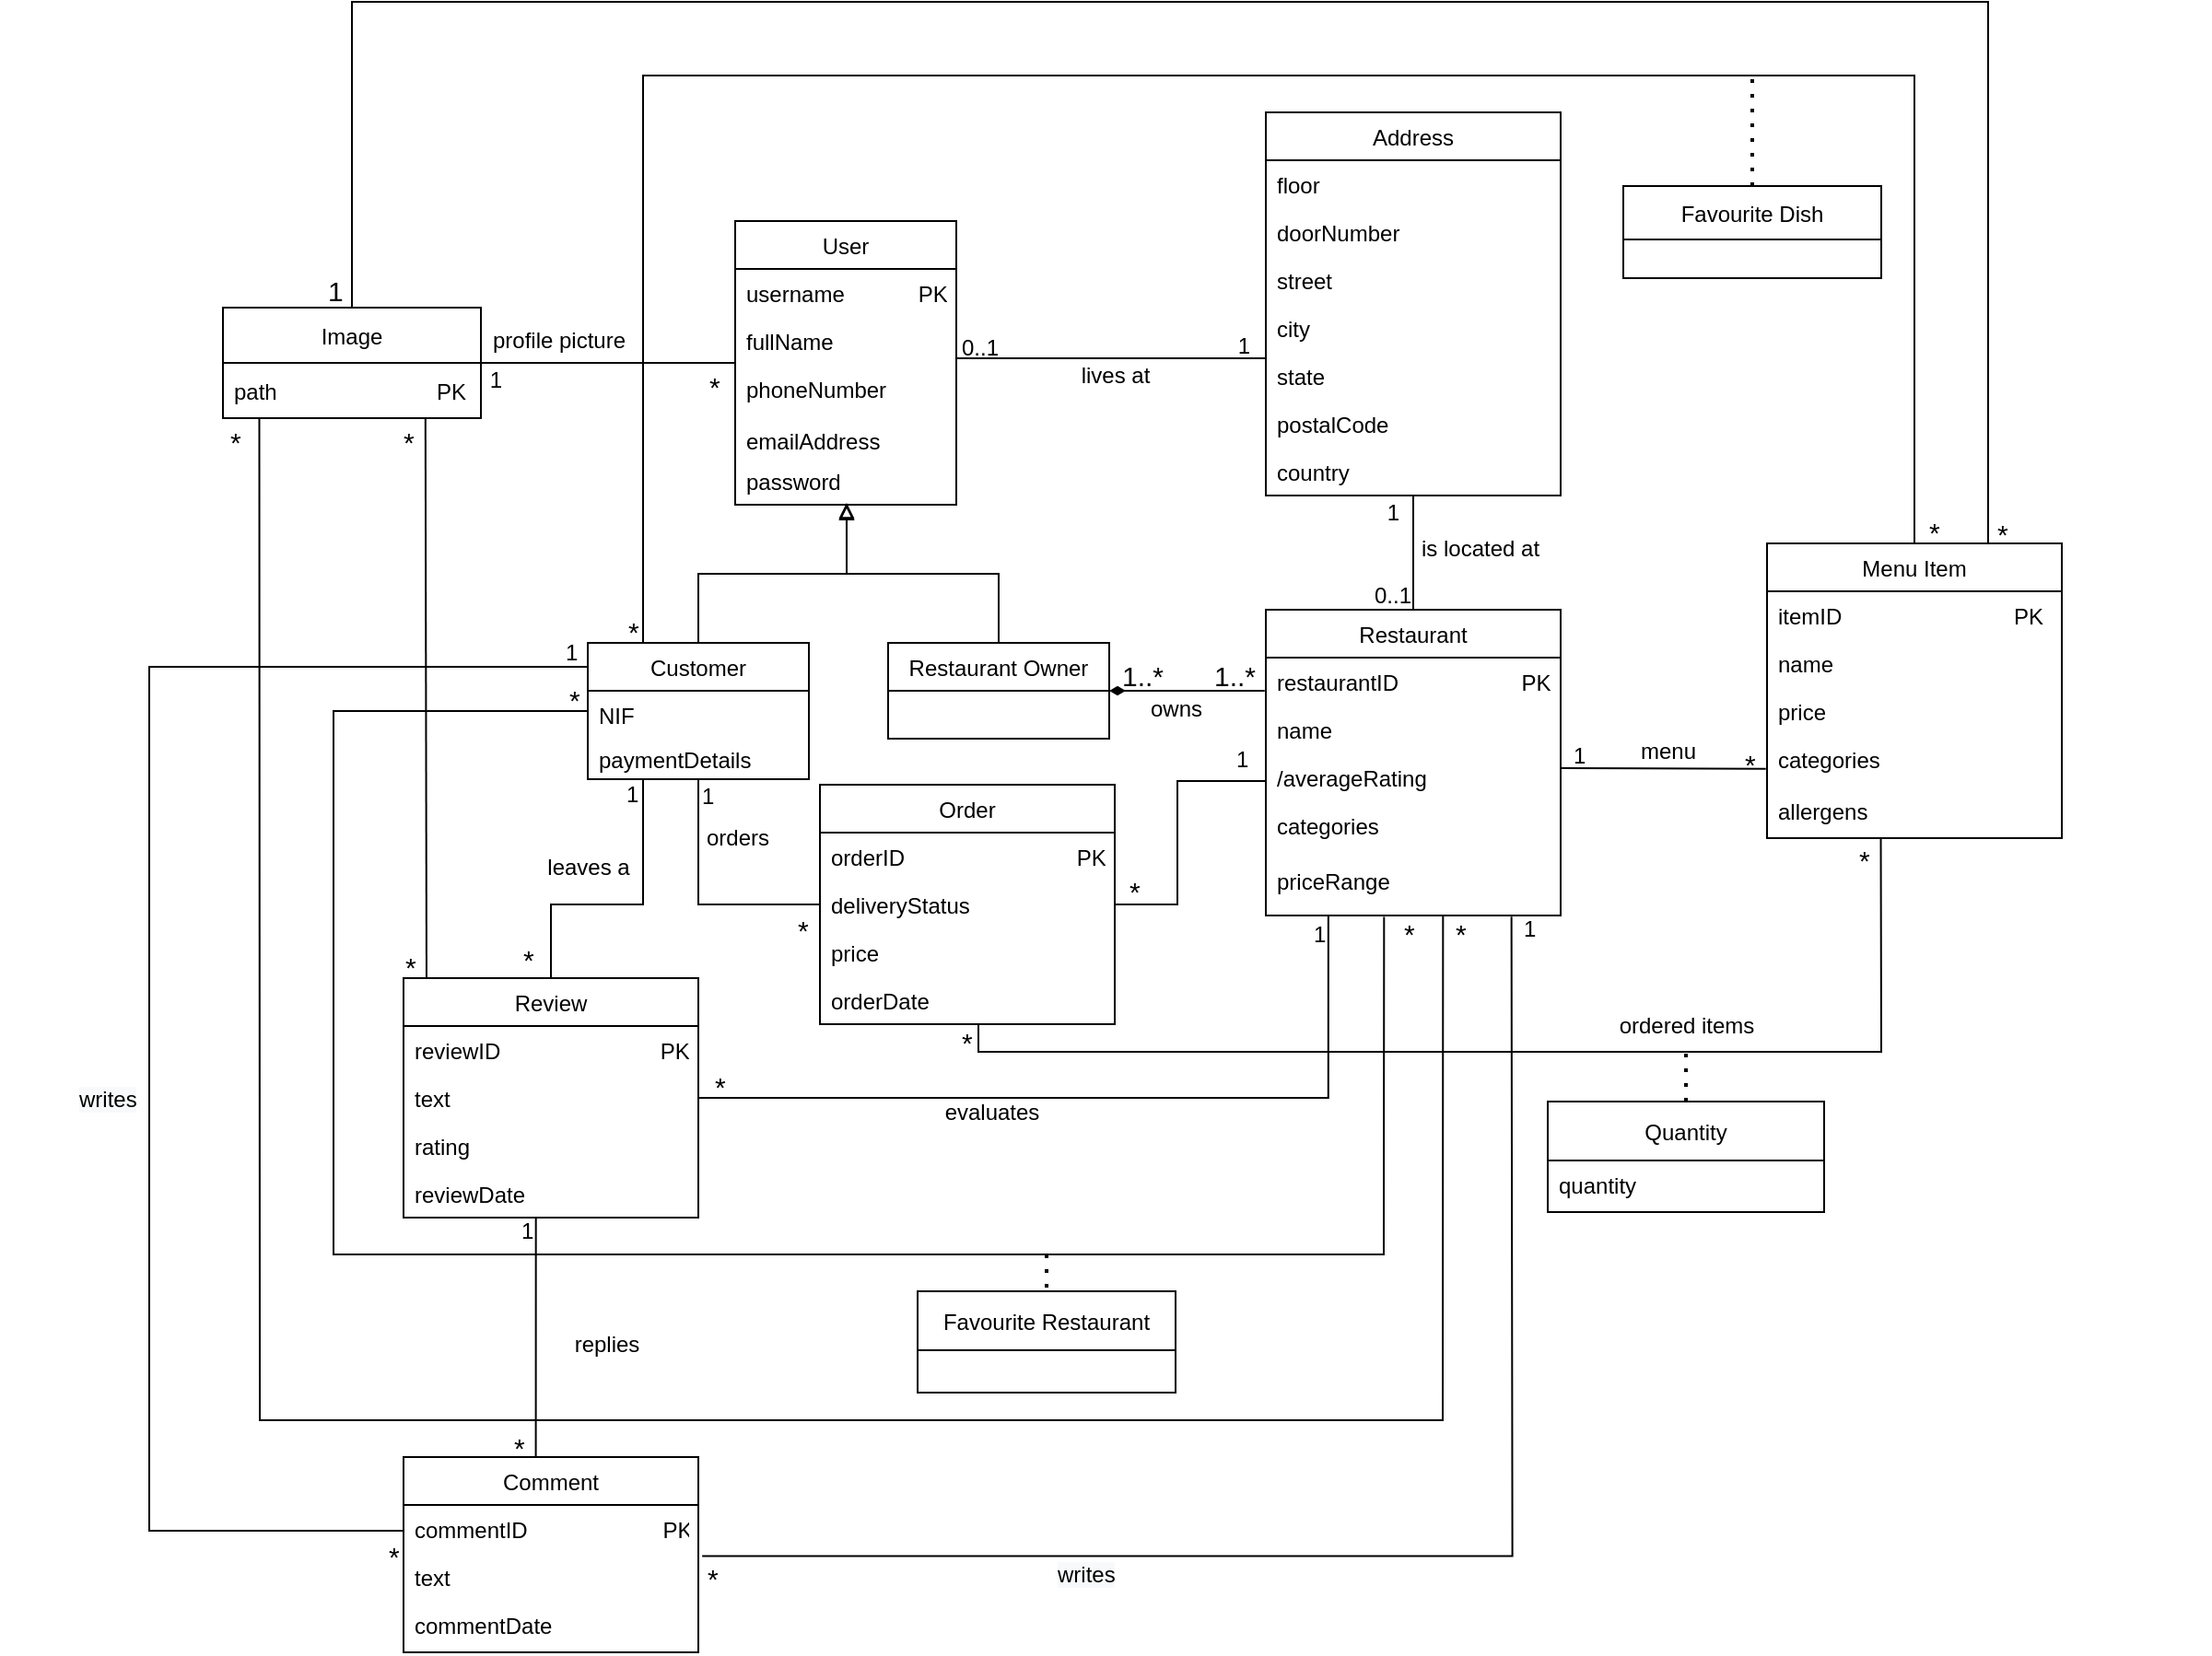 <mxfile version="17.4.5" type="device"><diagram id="C5RBs43oDa-KdzZeNtuy" name="Page-1"><mxGraphModel dx="978" dy="535" grid="1" gridSize="10" guides="1" tooltips="1" connect="1" arrows="1" fold="1" page="1" pageScale="1" pageWidth="827" pageHeight="1169" math="0" shadow="0"><root><mxCell id="WIyWlLk6GJQsqaUBKTNV-0"/><mxCell id="WIyWlLk6GJQsqaUBKTNV-1" parent="WIyWlLk6GJQsqaUBKTNV-0"/><mxCell id="zkfFHV4jXpPFQw0GAbJ--0" value="User" style="swimlane;fontStyle=0;align=center;verticalAlign=top;childLayout=stackLayout;horizontal=1;startSize=26;horizontalStack=0;resizeParent=1;resizeLast=0;collapsible=1;marginBottom=0;rounded=0;shadow=0;strokeWidth=1;" parent="WIyWlLk6GJQsqaUBKTNV-1" vertex="1"><mxGeometry x="508" y="149" width="120" height="154" as="geometry"><mxRectangle x="230" y="140" width="160" height="26" as="alternateBounds"/></mxGeometry></mxCell><mxCell id="zkfFHV4jXpPFQw0GAbJ--1" value="username            PK" style="text;align=left;verticalAlign=top;spacingLeft=4;spacingRight=4;overflow=hidden;rotatable=0;points=[[0,0.5],[1,0.5]];portConstraint=eastwest;" parent="zkfFHV4jXpPFQw0GAbJ--0" vertex="1"><mxGeometry y="26" width="120" height="26" as="geometry"/></mxCell><mxCell id="AAz3Xvs0J_s3JnAj_5ty-11" value="fullName" style="text;align=left;verticalAlign=top;spacingLeft=4;spacingRight=4;overflow=hidden;rotatable=0;points=[[0,0.5],[1,0.5]];portConstraint=eastwest;" parent="zkfFHV4jXpPFQw0GAbJ--0" vertex="1"><mxGeometry y="52" width="120" height="26" as="geometry"/></mxCell><mxCell id="zkfFHV4jXpPFQw0GAbJ--2" value="phoneNumber" style="text;align=left;verticalAlign=top;spacingLeft=4;spacingRight=4;overflow=hidden;rotatable=0;points=[[0,0.5],[1,0.5]];portConstraint=eastwest;rounded=0;shadow=0;html=0;" parent="zkfFHV4jXpPFQw0GAbJ--0" vertex="1"><mxGeometry y="78" width="120" height="28" as="geometry"/></mxCell><mxCell id="zkfFHV4jXpPFQw0GAbJ--3" value="emailAddress" style="text;align=left;verticalAlign=top;spacingLeft=4;spacingRight=4;overflow=hidden;rotatable=0;points=[[0,0.5],[1,0.5]];portConstraint=eastwest;rounded=0;shadow=0;html=0;" parent="zkfFHV4jXpPFQw0GAbJ--0" vertex="1"><mxGeometry y="106" width="120" height="22" as="geometry"/></mxCell><mxCell id="AAz3Xvs0J_s3JnAj_5ty-4" value="password" style="text;align=left;verticalAlign=top;spacingLeft=4;spacingRight=4;overflow=hidden;rotatable=0;points=[[0,0.5],[1,0.5]];portConstraint=eastwest;rounded=0;shadow=0;html=0;" parent="zkfFHV4jXpPFQw0GAbJ--0" vertex="1"><mxGeometry y="128" width="120" height="26" as="geometry"/></mxCell><mxCell id="AAz3Xvs0J_s3JnAj_5ty-53" style="edgeStyle=orthogonalEdgeStyle;rounded=0;orthogonalLoop=1;jettySize=auto;html=1;fontSize=15;endArrow=none;endFill=0;entryX=-0.004;entryY=0.693;entryDx=0;entryDy=0;entryPerimeter=0;exitX=1;exitY=0.5;exitDx=0;exitDy=0;startArrow=diamondThin;startFill=1;" parent="WIyWlLk6GJQsqaUBKTNV-1" source="zkfFHV4jXpPFQw0GAbJ--6" target="AAz3Xvs0J_s3JnAj_5ty-6" edge="1"><mxGeometry relative="1" as="geometry"><mxPoint x="778" y="404" as="targetPoint"/><mxPoint x="748" y="404" as="sourcePoint"/></mxGeometry></mxCell><mxCell id="AAz3Xvs0J_s3JnAj_5ty-60" style="edgeStyle=orthogonalEdgeStyle;rounded=0;orthogonalLoop=1;jettySize=auto;html=1;entryX=0.504;entryY=0.962;entryDx=0;entryDy=0;entryPerimeter=0;fontSize=15;endArrow=block;endFill=0;" parent="WIyWlLk6GJQsqaUBKTNV-1" source="zkfFHV4jXpPFQw0GAbJ--6" target="AAz3Xvs0J_s3JnAj_5ty-4" edge="1"><mxGeometry relative="1" as="geometry"/></mxCell><mxCell id="zkfFHV4jXpPFQw0GAbJ--6" value="Restaurant Owner" style="swimlane;fontStyle=0;align=center;verticalAlign=top;childLayout=stackLayout;horizontal=1;startSize=26;horizontalStack=0;resizeParent=1;resizeLast=0;collapsible=1;marginBottom=0;rounded=0;shadow=0;strokeWidth=1;" parent="WIyWlLk6GJQsqaUBKTNV-1" vertex="1"><mxGeometry x="591" y="378" width="120" height="52" as="geometry"><mxRectangle x="130" y="380" width="160" height="26" as="alternateBounds"/></mxGeometry></mxCell><mxCell id="AAz3Xvs0J_s3JnAj_5ty-37" style="edgeStyle=orthogonalEdgeStyle;rounded=0;orthogonalLoop=1;jettySize=auto;html=1;exitX=0.25;exitY=1;exitDx=0;exitDy=0;entryX=0.5;entryY=0;entryDx=0;entryDy=0;endArrow=none;endFill=0;" parent="WIyWlLk6GJQsqaUBKTNV-1" source="zkfFHV4jXpPFQw0GAbJ--13" target="AAz3Xvs0J_s3JnAj_5ty-27" edge="1"><mxGeometry relative="1" as="geometry"><Array as="points"><mxPoint x="458" y="520"/><mxPoint x="408" y="520"/></Array></mxGeometry></mxCell><mxCell id="AAz3Xvs0J_s3JnAj_5ty-58" style="edgeStyle=orthogonalEdgeStyle;rounded=0;orthogonalLoop=1;jettySize=auto;html=1;entryX=0.504;entryY=0.994;entryDx=0;entryDy=0;entryPerimeter=0;fontSize=15;endArrow=block;endFill=0;" parent="WIyWlLk6GJQsqaUBKTNV-1" source="zkfFHV4jXpPFQw0GAbJ--13" target="AAz3Xvs0J_s3JnAj_5ty-4" edge="1"><mxGeometry relative="1" as="geometry"/></mxCell><mxCell id="GE_t8njG4iQWFKfzJfGH-21" style="edgeStyle=orthogonalEdgeStyle;rounded=0;orthogonalLoop=1;jettySize=auto;html=1;exitX=0;exitY=0.25;exitDx=0;exitDy=0;endArrow=none;endFill=0;entryX=0;entryY=0.5;entryDx=0;entryDy=0;" parent="WIyWlLk6GJQsqaUBKTNV-1" source="zkfFHV4jXpPFQw0GAbJ--13" target="GE_t8njG4iQWFKfzJfGH-8" edge="1"><mxGeometry relative="1" as="geometry"><mxPoint x="160" y="391.25" as="targetPoint"/><Array as="points"><mxPoint x="190" y="391"/><mxPoint x="190" y="860"/><mxPoint x="328" y="860"/></Array></mxGeometry></mxCell><mxCell id="zkfFHV4jXpPFQw0GAbJ--13" value="Customer" style="swimlane;fontStyle=0;align=center;verticalAlign=top;childLayout=stackLayout;horizontal=1;startSize=26;horizontalStack=0;resizeParent=1;resizeLast=0;collapsible=1;marginBottom=0;rounded=0;shadow=0;strokeWidth=1;" parent="WIyWlLk6GJQsqaUBKTNV-1" vertex="1"><mxGeometry x="428" y="378" width="120" height="74" as="geometry"><mxRectangle x="340" y="380" width="170" height="26" as="alternateBounds"/></mxGeometry></mxCell><mxCell id="GE_t8njG4iQWFKfzJfGH-3" value="NIF" style="text;align=left;verticalAlign=top;spacingLeft=4;spacingRight=4;overflow=hidden;rotatable=0;points=[[0,0.5],[1,0.5]];portConstraint=eastwest;rounded=0;shadow=0;html=0;" parent="zkfFHV4jXpPFQw0GAbJ--13" vertex="1"><mxGeometry y="26" width="120" height="24" as="geometry"/></mxCell><mxCell id="7DwD8pPWMJ4T4NKjiZQW-3" value="paymentDetails" style="text;align=left;verticalAlign=top;spacingLeft=4;spacingRight=4;overflow=hidden;rotatable=0;points=[[0,0.5],[1,0.5]];portConstraint=eastwest;rounded=0;shadow=0;html=0;" vertex="1" parent="zkfFHV4jXpPFQw0GAbJ--13"><mxGeometry y="50" width="120" height="24" as="geometry"/></mxCell><mxCell id="zkfFHV4jXpPFQw0GAbJ--17" value="Address" style="swimlane;fontStyle=0;align=center;verticalAlign=top;childLayout=stackLayout;horizontal=1;startSize=26;horizontalStack=0;resizeParent=1;resizeLast=0;collapsible=1;marginBottom=0;rounded=0;shadow=0;strokeWidth=1;" parent="WIyWlLk6GJQsqaUBKTNV-1" vertex="1"><mxGeometry x="796" y="90" width="160" height="208" as="geometry"><mxRectangle x="550" y="140" width="160" height="26" as="alternateBounds"/></mxGeometry></mxCell><mxCell id="zkfFHV4jXpPFQw0GAbJ--18" value="floor" style="text;align=left;verticalAlign=top;spacingLeft=4;spacingRight=4;overflow=hidden;rotatable=0;points=[[0,0.5],[1,0.5]];portConstraint=eastwest;" parent="zkfFHV4jXpPFQw0GAbJ--17" vertex="1"><mxGeometry y="26" width="160" height="26" as="geometry"/></mxCell><mxCell id="_cqnmkld-AQ-WjhAjkDw-1" value="doorNumber" style="text;align=left;verticalAlign=top;spacingLeft=4;spacingRight=4;overflow=hidden;rotatable=0;points=[[0,0.5],[1,0.5]];portConstraint=eastwest;" parent="zkfFHV4jXpPFQw0GAbJ--17" vertex="1"><mxGeometry y="52" width="160" height="26" as="geometry"/></mxCell><mxCell id="_cqnmkld-AQ-WjhAjkDw-0" value="street" style="text;align=left;verticalAlign=top;spacingLeft=4;spacingRight=4;overflow=hidden;rotatable=0;points=[[0,0.5],[1,0.5]];portConstraint=eastwest;" parent="zkfFHV4jXpPFQw0GAbJ--17" vertex="1"><mxGeometry y="78" width="160" height="26" as="geometry"/></mxCell><mxCell id="zkfFHV4jXpPFQw0GAbJ--19" value="city" style="text;align=left;verticalAlign=top;spacingLeft=4;spacingRight=4;overflow=hidden;rotatable=0;points=[[0,0.5],[1,0.5]];portConstraint=eastwest;rounded=0;shadow=0;html=0;" parent="zkfFHV4jXpPFQw0GAbJ--17" vertex="1"><mxGeometry y="104" width="160" height="26" as="geometry"/></mxCell><mxCell id="zkfFHV4jXpPFQw0GAbJ--20" value="state" style="text;align=left;verticalAlign=top;spacingLeft=4;spacingRight=4;overflow=hidden;rotatable=0;points=[[0,0.5],[1,0.5]];portConstraint=eastwest;rounded=0;shadow=0;html=0;" parent="zkfFHV4jXpPFQw0GAbJ--17" vertex="1"><mxGeometry y="130" width="160" height="26" as="geometry"/></mxCell><mxCell id="zkfFHV4jXpPFQw0GAbJ--21" value="postalCode" style="text;align=left;verticalAlign=top;spacingLeft=4;spacingRight=4;overflow=hidden;rotatable=0;points=[[0,0.5],[1,0.5]];portConstraint=eastwest;rounded=0;shadow=0;html=0;" parent="zkfFHV4jXpPFQw0GAbJ--17" vertex="1"><mxGeometry y="156" width="160" height="26" as="geometry"/></mxCell><mxCell id="zkfFHV4jXpPFQw0GAbJ--22" value="country" style="text;align=left;verticalAlign=top;spacingLeft=4;spacingRight=4;overflow=hidden;rotatable=0;points=[[0,0.5],[1,0.5]];portConstraint=eastwest;rounded=0;shadow=0;html=0;" parent="zkfFHV4jXpPFQw0GAbJ--17" vertex="1"><mxGeometry y="182" width="160" height="26" as="geometry"/></mxCell><mxCell id="zkfFHV4jXpPFQw0GAbJ--26" value="" style="endArrow=none;shadow=0;strokeWidth=1;rounded=0;endFill=0;edgeStyle=elbowEdgeStyle;elbow=vertical;" parent="WIyWlLk6GJQsqaUBKTNV-1" source="zkfFHV4jXpPFQw0GAbJ--0" target="zkfFHV4jXpPFQw0GAbJ--17" edge="1"><mxGeometry x="0.5" y="41" relative="1" as="geometry"><mxPoint x="668" y="192" as="sourcePoint"/><mxPoint x="828" y="192" as="targetPoint"/><mxPoint x="-40" y="32" as="offset"/></mxGeometry></mxCell><mxCell id="zkfFHV4jXpPFQw0GAbJ--27" value="0..1" style="resizable=0;align=left;verticalAlign=bottom;labelBackgroundColor=none;fontSize=12;" parent="zkfFHV4jXpPFQw0GAbJ--26" connectable="0" vertex="1"><mxGeometry x="-1" relative="1" as="geometry"><mxPoint x="1" y="3" as="offset"/></mxGeometry></mxCell><mxCell id="zkfFHV4jXpPFQw0GAbJ--28" value="1" style="resizable=0;align=right;verticalAlign=bottom;labelBackgroundColor=none;fontSize=12;" parent="zkfFHV4jXpPFQw0GAbJ--26" connectable="0" vertex="1"><mxGeometry x="1" relative="1" as="geometry"><mxPoint x="-7" y="2" as="offset"/></mxGeometry></mxCell><mxCell id="zkfFHV4jXpPFQw0GAbJ--29" value="lives at" style="text;html=1;resizable=0;points=[];;align=center;verticalAlign=middle;labelBackgroundColor=none;rounded=0;shadow=0;strokeWidth=1;fontSize=12;" parent="zkfFHV4jXpPFQw0GAbJ--26" vertex="1" connectable="0"><mxGeometry x="0.5" y="49" relative="1" as="geometry"><mxPoint x="-40" y="58" as="offset"/></mxGeometry></mxCell><mxCell id="AAz3Xvs0J_s3JnAj_5ty-5" value="Restaurant" style="swimlane;fontStyle=0;align=center;verticalAlign=top;childLayout=stackLayout;horizontal=1;startSize=26;horizontalStack=0;resizeParent=1;resizeLast=0;collapsible=1;marginBottom=0;rounded=0;shadow=0;strokeWidth=1;" parent="WIyWlLk6GJQsqaUBKTNV-1" vertex="1"><mxGeometry x="796" y="360" width="160" height="166" as="geometry"><mxRectangle x="230" y="140" width="160" height="26" as="alternateBounds"/></mxGeometry></mxCell><mxCell id="AAz3Xvs0J_s3JnAj_5ty-6" value="restaurantID                    PK" style="text;align=left;verticalAlign=top;spacingLeft=4;spacingRight=4;overflow=hidden;rotatable=0;points=[[0,0.5],[1,0.5]];portConstraint=eastwest;" parent="AAz3Xvs0J_s3JnAj_5ty-5" vertex="1"><mxGeometry y="26" width="160" height="26" as="geometry"/></mxCell><mxCell id="mPYjpHL-n8Iw_qmSx4Uz-2" value="name" style="text;align=left;verticalAlign=top;spacingLeft=4;spacingRight=4;overflow=hidden;rotatable=0;points=[[0,0.5],[1,0.5]];portConstraint=eastwest;" parent="AAz3Xvs0J_s3JnAj_5ty-5" vertex="1"><mxGeometry y="52" width="160" height="26" as="geometry"/></mxCell><mxCell id="AAz3Xvs0J_s3JnAj_5ty-7" value="/averageRating" style="text;align=left;verticalAlign=top;spacingLeft=4;spacingRight=4;overflow=hidden;rotatable=0;points=[[0,0.5],[1,0.5]];portConstraint=eastwest;" parent="AAz3Xvs0J_s3JnAj_5ty-5" vertex="1"><mxGeometry y="78" width="160" height="26" as="geometry"/></mxCell><mxCell id="AAz3Xvs0J_s3JnAj_5ty-9" value="categories" style="text;align=left;verticalAlign=top;spacingLeft=4;spacingRight=4;overflow=hidden;rotatable=0;points=[[0,0.5],[1,0.5]];portConstraint=eastwest;rounded=0;shadow=0;html=0;" parent="AAz3Xvs0J_s3JnAj_5ty-5" vertex="1"><mxGeometry y="104" width="160" height="30" as="geometry"/></mxCell><mxCell id="AAz3Xvs0J_s3JnAj_5ty-10" value="priceRange" style="text;align=left;verticalAlign=top;spacingLeft=4;spacingRight=4;overflow=hidden;rotatable=0;points=[[0,0.5],[1,0.5]];portConstraint=eastwest;rounded=0;shadow=0;html=0;" parent="AAz3Xvs0J_s3JnAj_5ty-5" vertex="1"><mxGeometry y="134" width="160" height="32" as="geometry"/></mxCell><mxCell id="AAz3Xvs0J_s3JnAj_5ty-13" value="" style="endArrow=none;shadow=0;strokeWidth=1;rounded=0;endFill=0;edgeStyle=elbowEdgeStyle;elbow=vertical;exitX=0.5;exitY=0;exitDx=0;exitDy=0;entryX=0.5;entryY=1;entryDx=0;entryDy=0;" parent="WIyWlLk6GJQsqaUBKTNV-1" source="AAz3Xvs0J_s3JnAj_5ty-5" target="zkfFHV4jXpPFQw0GAbJ--17" edge="1"><mxGeometry x="0.5" y="41" relative="1" as="geometry"><mxPoint x="938" y="329" as="sourcePoint"/><mxPoint x="938" y="290" as="targetPoint"/><mxPoint x="-40" y="32" as="offset"/></mxGeometry></mxCell><mxCell id="AAz3Xvs0J_s3JnAj_5ty-14" value="0..1" style="resizable=0;align=left;verticalAlign=bottom;labelBackgroundColor=none;fontSize=12;" parent="AAz3Xvs0J_s3JnAj_5ty-13" connectable="0" vertex="1"><mxGeometry x="-1" relative="1" as="geometry"><mxPoint x="-23" y="1" as="offset"/></mxGeometry></mxCell><mxCell id="AAz3Xvs0J_s3JnAj_5ty-15" value="1" style="resizable=0;align=right;verticalAlign=bottom;labelBackgroundColor=none;fontSize=12;" parent="AAz3Xvs0J_s3JnAj_5ty-13" connectable="0" vertex="1"><mxGeometry x="1" relative="1" as="geometry"><mxPoint x="-6" y="18" as="offset"/></mxGeometry></mxCell><mxCell id="AAz3Xvs0J_s3JnAj_5ty-17" value="is located at" style="text;html=1;resizable=0;points=[];;align=center;verticalAlign=middle;labelBackgroundColor=none;rounded=0;shadow=0;strokeWidth=1;fontSize=12;" parent="WIyWlLk6GJQsqaUBKTNV-1" vertex="1" connectable="0"><mxGeometry x="910" y="324" as="geometry"><mxPoint x="2" y="3" as="offset"/></mxGeometry></mxCell><mxCell id="AAz3Xvs0J_s3JnAj_5ty-20" value="Menu Item" style="swimlane;fontStyle=0;align=center;verticalAlign=top;childLayout=stackLayout;horizontal=1;startSize=26;horizontalStack=0;resizeParent=1;resizeLast=0;collapsible=1;marginBottom=0;rounded=0;shadow=0;strokeWidth=1;" parent="WIyWlLk6GJQsqaUBKTNV-1" vertex="1"><mxGeometry x="1068" y="324" width="160" height="160" as="geometry"><mxRectangle x="230" y="140" width="160" height="26" as="alternateBounds"/></mxGeometry></mxCell><mxCell id="AAz3Xvs0J_s3JnAj_5ty-21" value="itemID                            PK" style="text;align=left;verticalAlign=top;spacingLeft=4;spacingRight=4;overflow=hidden;rotatable=0;points=[[0,0.5],[1,0.5]];portConstraint=eastwest;" parent="AAz3Xvs0J_s3JnAj_5ty-20" vertex="1"><mxGeometry y="26" width="160" height="26" as="geometry"/></mxCell><mxCell id="mPYjpHL-n8Iw_qmSx4Uz-0" value="name                            " style="text;align=left;verticalAlign=top;spacingLeft=4;spacingRight=4;overflow=hidden;rotatable=0;points=[[0,0.5],[1,0.5]];portConstraint=eastwest;" parent="AAz3Xvs0J_s3JnAj_5ty-20" vertex="1"><mxGeometry y="52" width="160" height="26" as="geometry"/></mxCell><mxCell id="AAz3Xvs0J_s3JnAj_5ty-22" value="price" style="text;align=left;verticalAlign=top;spacingLeft=4;spacingRight=4;overflow=hidden;rotatable=0;points=[[0,0.5],[1,0.5]];portConstraint=eastwest;" parent="AAz3Xvs0J_s3JnAj_5ty-20" vertex="1"><mxGeometry y="78" width="160" height="26" as="geometry"/></mxCell><mxCell id="AAz3Xvs0J_s3JnAj_5ty-24" value="categories" style="text;align=left;verticalAlign=top;spacingLeft=4;spacingRight=4;overflow=hidden;rotatable=0;points=[[0,0.5],[1,0.5]];portConstraint=eastwest;rounded=0;shadow=0;html=0;" parent="AAz3Xvs0J_s3JnAj_5ty-20" vertex="1"><mxGeometry y="104" width="160" height="28" as="geometry"/></mxCell><mxCell id="AAz3Xvs0J_s3JnAj_5ty-42" value="allergens" style="text;align=left;verticalAlign=top;spacingLeft=4;spacingRight=4;overflow=hidden;rotatable=0;points=[[0,0.5],[1,0.5]];portConstraint=eastwest;rounded=0;shadow=0;html=0;" parent="AAz3Xvs0J_s3JnAj_5ty-20" vertex="1"><mxGeometry y="132" width="160" height="28" as="geometry"/></mxCell><mxCell id="AAz3Xvs0J_s3JnAj_5ty-27" value="Review" style="swimlane;fontStyle=0;align=center;verticalAlign=top;childLayout=stackLayout;horizontal=1;startSize=26;horizontalStack=0;resizeParent=1;resizeLast=0;collapsible=1;marginBottom=0;rounded=0;shadow=0;strokeWidth=1;" parent="WIyWlLk6GJQsqaUBKTNV-1" vertex="1"><mxGeometry x="328" y="560" width="160" height="130" as="geometry"><mxRectangle x="230" y="140" width="160" height="26" as="alternateBounds"/></mxGeometry></mxCell><mxCell id="AAz3Xvs0J_s3JnAj_5ty-28" value="reviewID                          PK" style="text;align=left;verticalAlign=top;spacingLeft=4;spacingRight=4;overflow=hidden;rotatable=0;points=[[0,0.5],[1,0.5]];portConstraint=eastwest;" parent="AAz3Xvs0J_s3JnAj_5ty-27" vertex="1"><mxGeometry y="26" width="160" height="26" as="geometry"/></mxCell><mxCell id="mPYjpHL-n8Iw_qmSx4Uz-32" value="text" style="text;align=left;verticalAlign=top;spacingLeft=4;spacingRight=4;overflow=hidden;rotatable=0;points=[[0,0.5],[1,0.5]];portConstraint=eastwest;" parent="AAz3Xvs0J_s3JnAj_5ty-27" vertex="1"><mxGeometry y="52" width="160" height="26" as="geometry"/></mxCell><mxCell id="GE_t8njG4iQWFKfzJfGH-4" value="rating" style="text;align=left;verticalAlign=top;spacingLeft=4;spacingRight=4;overflow=hidden;rotatable=0;points=[[0,0.5],[1,0.5]];portConstraint=eastwest;rounded=0;shadow=0;html=0;" parent="AAz3Xvs0J_s3JnAj_5ty-27" vertex="1"><mxGeometry y="78" width="160" height="26" as="geometry"/></mxCell><mxCell id="AAz3Xvs0J_s3JnAj_5ty-33" value="reviewDate" style="text;align=left;verticalAlign=top;spacingLeft=4;spacingRight=4;overflow=hidden;rotatable=0;points=[[0,0.5],[1,0.5]];portConstraint=eastwest;rounded=0;shadow=0;html=0;" parent="AAz3Xvs0J_s3JnAj_5ty-27" vertex="1"><mxGeometry y="104" width="160" height="26" as="geometry"/></mxCell><mxCell id="AAz3Xvs0J_s3JnAj_5ty-38" value="1" style="resizable=0;align=left;verticalAlign=bottom;labelBackgroundColor=none;fontSize=12;direction=south;" parent="WIyWlLk6GJQsqaUBKTNV-1" connectable="0" vertex="1"><mxGeometry x="423" y="420" as="geometry"><mxPoint x="24" y="49" as="offset"/></mxGeometry></mxCell><mxCell id="AAz3Xvs0J_s3JnAj_5ty-39" value="*" style="resizable=0;align=left;verticalAlign=bottom;labelBackgroundColor=none;fontSize=15;direction=south;" parent="WIyWlLk6GJQsqaUBKTNV-1" connectable="0" vertex="1"><mxGeometry x="393" y="538" as="geometry"><mxPoint x="-2" y="22" as="offset"/></mxGeometry></mxCell><mxCell id="AAz3Xvs0J_s3JnAj_5ty-40" value="leaves a" style="text;html=1;resizable=0;points=[];;align=center;verticalAlign=middle;labelBackgroundColor=none;rounded=0;shadow=0;strokeWidth=1;fontSize=12;" parent="WIyWlLk6GJQsqaUBKTNV-1" vertex="1" connectable="0"><mxGeometry x="428" y="500" as="geometry"/></mxCell><mxCell id="AAz3Xvs0J_s3JnAj_5ty-45" value="1" style="resizable=0;align=left;verticalAlign=bottom;labelBackgroundColor=none;fontSize=12;direction=south;" parent="WIyWlLk6GJQsqaUBKTNV-1" connectable="0" vertex="1"><mxGeometry x="635" y="407" as="geometry"><mxPoint x="326" y="41" as="offset"/></mxGeometry></mxCell><mxCell id="AAz3Xvs0J_s3JnAj_5ty-47" value="*" style="resizable=0;align=left;verticalAlign=bottom;labelBackgroundColor=none;fontSize=15;direction=south;" parent="WIyWlLk6GJQsqaUBKTNV-1" connectable="0" vertex="1"><mxGeometry x="877" y="421" as="geometry"><mxPoint x="177" y="33" as="offset"/></mxGeometry></mxCell><mxCell id="AAz3Xvs0J_s3JnAj_5ty-49" style="edgeStyle=orthogonalEdgeStyle;rounded=0;orthogonalLoop=1;jettySize=auto;html=1;fontSize=15;endArrow=none;endFill=0;entryX=0.212;entryY=1.003;entryDx=0;entryDy=0;entryPerimeter=0;exitX=1;exitY=0.5;exitDx=0;exitDy=0;" parent="WIyWlLk6GJQsqaUBKTNV-1" source="AAz3Xvs0J_s3JnAj_5ty-27" target="AAz3Xvs0J_s3JnAj_5ty-10" edge="1"><mxGeometry relative="1" as="geometry"><mxPoint x="830" y="660" as="sourcePoint"/><mxPoint x="830" y="530" as="targetPoint"/><Array as="points"/></mxGeometry></mxCell><mxCell id="AAz3Xvs0J_s3JnAj_5ty-51" value="*" style="resizable=0;align=left;verticalAlign=bottom;labelBackgroundColor=none;fontSize=15;direction=south;" parent="WIyWlLk6GJQsqaUBKTNV-1" connectable="0" vertex="1"><mxGeometry x="231" y="801" as="geometry"><mxPoint x="155" y="24" as="offset"/></mxGeometry></mxCell><mxCell id="AAz3Xvs0J_s3JnAj_5ty-52" value="1" style="resizable=0;align=left;verticalAlign=bottom;labelBackgroundColor=none;fontSize=12;direction=south;" parent="WIyWlLk6GJQsqaUBKTNV-1" connectable="0" vertex="1"><mxGeometry x="820" y="545" as="geometry"/></mxCell><mxCell id="AAz3Xvs0J_s3JnAj_5ty-54" value="1..*" style="resizable=0;align=left;verticalAlign=bottom;labelBackgroundColor=none;fontSize=15;direction=south;" parent="WIyWlLk6GJQsqaUBKTNV-1" connectable="0" vertex="1"><mxGeometry x="718" y="384" as="geometry"><mxPoint x="-2" y="22" as="offset"/></mxGeometry></mxCell><mxCell id="AAz3Xvs0J_s3JnAj_5ty-55" value="1..*" style="resizable=0;align=left;verticalAlign=bottom;labelBackgroundColor=none;fontSize=15;direction=south;" parent="WIyWlLk6GJQsqaUBKTNV-1" connectable="0" vertex="1"><mxGeometry x="768" y="384" as="geometry"><mxPoint x="-2" y="22" as="offset"/></mxGeometry></mxCell><mxCell id="AAz3Xvs0J_s3JnAj_5ty-56" value="owns" style="text;html=1;resizable=0;points=[];;align=center;verticalAlign=middle;labelBackgroundColor=none;rounded=0;shadow=0;strokeWidth=1;fontSize=12;" parent="WIyWlLk6GJQsqaUBKTNV-1" vertex="1" connectable="0"><mxGeometry x="747" y="414" as="geometry"/></mxCell><mxCell id="AAz3Xvs0J_s3JnAj_5ty-61" value="evaluates" style="text;html=1;resizable=0;points=[];;align=center;verticalAlign=middle;labelBackgroundColor=none;rounded=0;shadow=0;strokeWidth=1;fontSize=12;" parent="WIyWlLk6GJQsqaUBKTNV-1" vertex="1" connectable="0"><mxGeometry x="651" y="620" as="geometry"><mxPoint x="-4" y="13" as="offset"/></mxGeometry></mxCell><mxCell id="AAz3Xvs0J_s3JnAj_5ty-62" value="Order" style="swimlane;fontStyle=0;align=center;verticalAlign=top;childLayout=stackLayout;horizontal=1;startSize=26;horizontalStack=0;resizeParent=1;resizeLast=0;collapsible=1;marginBottom=0;rounded=0;shadow=0;strokeWidth=1;" parent="WIyWlLk6GJQsqaUBKTNV-1" vertex="1"><mxGeometry x="554" y="455" width="160" height="130" as="geometry"><mxRectangle x="230" y="140" width="160" height="26" as="alternateBounds"/></mxGeometry></mxCell><mxCell id="Ajt84rVb50TRt79LfOtF-1" value="orderID                            PK" style="text;align=left;verticalAlign=top;spacingLeft=4;spacingRight=4;overflow=hidden;rotatable=0;points=[[0,0.5],[1,0.5]];portConstraint=eastwest;" parent="AAz3Xvs0J_s3JnAj_5ty-62" vertex="1"><mxGeometry y="26" width="160" height="26" as="geometry"/></mxCell><mxCell id="mPYjpHL-n8Iw_qmSx4Uz-33" value="deliveryStatus" style="text;align=left;verticalAlign=top;spacingLeft=4;spacingRight=4;overflow=hidden;rotatable=0;points=[[0,0.5],[1,0.5]];portConstraint=eastwest;" parent="AAz3Xvs0J_s3JnAj_5ty-62" vertex="1"><mxGeometry y="52" width="160" height="26" as="geometry"/></mxCell><mxCell id="Ajt84rVb50TRt79LfOtF-2" value="price" style="text;align=left;verticalAlign=top;spacingLeft=4;spacingRight=4;overflow=hidden;rotatable=0;points=[[0,0.5],[1,0.5]];portConstraint=eastwest;" parent="AAz3Xvs0J_s3JnAj_5ty-62" vertex="1"><mxGeometry y="78" width="160" height="26" as="geometry"/></mxCell><mxCell id="GE_t8njG4iQWFKfzJfGH-6" value="orderDate" style="text;align=left;verticalAlign=top;spacingLeft=4;spacingRight=4;overflow=hidden;rotatable=0;points=[[0,0.5],[1,0.5]];portConstraint=eastwest;" parent="AAz3Xvs0J_s3JnAj_5ty-62" vertex="1"><mxGeometry y="104" width="160" height="26" as="geometry"/></mxCell><mxCell id="AAz3Xvs0J_s3JnAj_5ty-66" value="" style="endArrow=none;html=1;rounded=0;fontSize=15;exitX=0.5;exitY=1;exitDx=0;exitDy=0;entryX=0;entryY=0.5;entryDx=0;entryDy=0;endFill=0;" parent="WIyWlLk6GJQsqaUBKTNV-1" source="zkfFHV4jXpPFQw0GAbJ--13" edge="1"><mxGeometry width="50" height="50" relative="1" as="geometry"><mxPoint x="498" y="530" as="sourcePoint"/><mxPoint x="554" y="520" as="targetPoint"/><Array as="points"><mxPoint x="488" y="520"/></Array></mxGeometry></mxCell><mxCell id="AAz3Xvs0J_s3JnAj_5ty-67" value="1" style="resizable=0;align=left;verticalAlign=bottom;labelBackgroundColor=none;fontSize=12;direction=south;" parent="WIyWlLk6GJQsqaUBKTNV-1" connectable="0" vertex="1"><mxGeometry x="488" y="470" as="geometry"/></mxCell><mxCell id="AAz3Xvs0J_s3JnAj_5ty-68" value="*" style="resizable=0;align=left;verticalAlign=bottom;labelBackgroundColor=none;fontSize=15;direction=south;" parent="WIyWlLk6GJQsqaUBKTNV-1" connectable="0" vertex="1"><mxGeometry x="418" y="551" as="geometry"><mxPoint x="122" y="-7" as="offset"/></mxGeometry></mxCell><mxCell id="AAz3Xvs0J_s3JnAj_5ty-69" value="orders" style="text;html=1;resizable=0;points=[];;align=center;verticalAlign=middle;labelBackgroundColor=none;rounded=0;shadow=0;strokeWidth=1;fontSize=12;" parent="WIyWlLk6GJQsqaUBKTNV-1" vertex="1" connectable="0"><mxGeometry x="508" y="484" as="geometry"><mxPoint x="1" as="offset"/></mxGeometry></mxCell><mxCell id="AAz3Xvs0J_s3JnAj_5ty-70" style="edgeStyle=orthogonalEdgeStyle;rounded=0;orthogonalLoop=1;jettySize=auto;html=1;exitX=1;exitY=0.5;exitDx=0;exitDy=0;entryX=0;entryY=0.5;entryDx=0;entryDy=0;fontSize=15;endArrow=none;endFill=0;" parent="WIyWlLk6GJQsqaUBKTNV-1" target="AAz3Xvs0J_s3JnAj_5ty-9" edge="1"><mxGeometry relative="1" as="geometry"><mxPoint x="714" y="520" as="sourcePoint"/><Array as="points"><mxPoint x="748" y="520"/><mxPoint x="748" y="453"/></Array></mxGeometry></mxCell><mxCell id="AAz3Xvs0J_s3JnAj_5ty-71" value="*" style="resizable=0;align=left;verticalAlign=bottom;labelBackgroundColor=none;fontSize=15;direction=south;" parent="WIyWlLk6GJQsqaUBKTNV-1" connectable="0" vertex="1"><mxGeometry x="598" y="530" as="geometry"><mxPoint x="122" y="-7" as="offset"/></mxGeometry></mxCell><mxCell id="AAz3Xvs0J_s3JnAj_5ty-72" value="1" style="resizable=0;align=left;verticalAlign=bottom;labelBackgroundColor=none;fontSize=12;direction=south;" parent="WIyWlLk6GJQsqaUBKTNV-1" connectable="0" vertex="1"><mxGeometry x="778" y="450" as="geometry"/></mxCell><mxCell id="Ajt84rVb50TRt79LfOtF-19" value="" style="endArrow=none;html=1;rounded=0;entryX=0.25;entryY=0;entryDx=0;entryDy=0;exitX=0.5;exitY=0;exitDx=0;exitDy=0;endFill=0;startArrow=none;startFill=0;" parent="WIyWlLk6GJQsqaUBKTNV-1" source="AAz3Xvs0J_s3JnAj_5ty-20" target="zkfFHV4jXpPFQw0GAbJ--13" edge="1"><mxGeometry width="50" height="50" relative="1" as="geometry"><mxPoint x="1160" y="240" as="sourcePoint"/><mxPoint x="380" y="370" as="targetPoint"/><Array as="points"><mxPoint x="1148" y="70"/><mxPoint x="488" y="70"/><mxPoint x="458" y="70"/><mxPoint x="458" y="180"/><mxPoint x="458" y="360"/></Array></mxGeometry></mxCell><mxCell id="Ajt84rVb50TRt79LfOtF-20" value="" style="endArrow=none;dashed=1;html=1;dashPattern=1 3;strokeWidth=2;rounded=0;" parent="WIyWlLk6GJQsqaUBKTNV-1" edge="1"><mxGeometry width="50" height="50" relative="1" as="geometry"><mxPoint x="1060" y="130" as="sourcePoint"/><mxPoint x="1060" y="70" as="targetPoint"/></mxGeometry></mxCell><mxCell id="Ajt84rVb50TRt79LfOtF-21" value="Favourite Dish" style="swimlane;startSize=29;fontStyle=0" parent="WIyWlLk6GJQsqaUBKTNV-1" vertex="1"><mxGeometry x="990" y="130" width="140" height="50" as="geometry"/></mxCell><mxCell id="Ajt84rVb50TRt79LfOtF-22" value="" style="endArrow=none;html=1;rounded=0;entryX=0;entryY=0.5;entryDx=0;entryDy=0;endFill=0;startArrow=none;startFill=0;exitX=0.401;exitY=1.024;exitDx=0;exitDy=0;exitPerimeter=0;" parent="WIyWlLk6GJQsqaUBKTNV-1" source="AAz3Xvs0J_s3JnAj_5ty-10" target="zkfFHV4jXpPFQw0GAbJ--13" edge="1"><mxGeometry width="50" height="50" relative="1" as="geometry"><mxPoint x="899" y="526" as="sourcePoint"/><mxPoint x="360" y="400" as="targetPoint"/><Array as="points"><mxPoint x="860" y="710"/><mxPoint x="290" y="710"/><mxPoint x="290" y="560"/><mxPoint x="290" y="415"/></Array></mxGeometry></mxCell><mxCell id="Ajt84rVb50TRt79LfOtF-23" value="" style="endArrow=none;dashed=1;html=1;dashPattern=1 3;strokeWidth=2;rounded=0;" parent="WIyWlLk6GJQsqaUBKTNV-1" edge="1"><mxGeometry width="50" height="50" relative="1" as="geometry"><mxPoint x="677" y="710" as="sourcePoint"/><mxPoint x="677" y="734" as="targetPoint"/></mxGeometry></mxCell><mxCell id="Ajt84rVb50TRt79LfOtF-24" value="Favourite Restaurant" style="swimlane;startSize=32;fontStyle=0" parent="WIyWlLk6GJQsqaUBKTNV-1" vertex="1"><mxGeometry x="607" y="730" width="140" height="55" as="geometry"/></mxCell><mxCell id="Ajt84rVb50TRt79LfOtF-26" value="*" style="resizable=0;align=left;verticalAlign=bottom;labelBackgroundColor=none;fontSize=15;direction=south;" parent="WIyWlLk6GJQsqaUBKTNV-1" connectable="0" vertex="1"><mxGeometry x="1032" y="335" as="geometry"><mxPoint x="122" y="-7" as="offset"/></mxGeometry></mxCell><mxCell id="Ajt84rVb50TRt79LfOtF-27" value="*" style="resizable=0;align=left;verticalAlign=bottom;labelBackgroundColor=none;fontSize=15;direction=south;" parent="WIyWlLk6GJQsqaUBKTNV-1" connectable="0" vertex="1"><mxGeometry x="747" y="553" as="geometry"><mxPoint x="122" y="-7" as="offset"/></mxGeometry></mxCell><mxCell id="mPYjpHL-n8Iw_qmSx4Uz-1" value="menu" style="text;html=1;resizable=0;points=[];;align=center;verticalAlign=middle;labelBackgroundColor=none;rounded=0;shadow=0;strokeWidth=1;fontSize=12;" parent="WIyWlLk6GJQsqaUBKTNV-1" vertex="1" connectable="0"><mxGeometry x="1008" y="360" as="geometry"><mxPoint x="6" y="77" as="offset"/></mxGeometry></mxCell><mxCell id="mPYjpHL-n8Iw_qmSx4Uz-3" value="Image" style="swimlane;fontStyle=0;childLayout=stackLayout;horizontal=1;startSize=30;horizontalStack=0;resizeParent=1;resizeParentMax=0;resizeLast=0;collapsible=1;marginBottom=0;" parent="WIyWlLk6GJQsqaUBKTNV-1" vertex="1"><mxGeometry x="230" y="196" width="140" height="60" as="geometry"/></mxCell><mxCell id="mPYjpHL-n8Iw_qmSx4Uz-4" value="path                          PK" style="text;strokeColor=none;fillColor=none;align=left;verticalAlign=middle;spacingLeft=4;spacingRight=4;overflow=hidden;points=[[0,0.5],[1,0.5]];portConstraint=eastwest;rotatable=0;" parent="mPYjpHL-n8Iw_qmSx4Uz-3" vertex="1"><mxGeometry y="30" width="140" height="30" as="geometry"/></mxCell><mxCell id="mPYjpHL-n8Iw_qmSx4Uz-13" value="" style="endArrow=none;html=1;rounded=0;elbow=vertical;exitX=1.002;exitY=0.002;exitDx=0;exitDy=0;exitPerimeter=0;entryX=0;entryY=0.5;entryDx=0;entryDy=0;" parent="WIyWlLk6GJQsqaUBKTNV-1" source="mPYjpHL-n8Iw_qmSx4Uz-4" target="zkfFHV4jXpPFQw0GAbJ--0" edge="1"><mxGeometry width="50" height="50" relative="1" as="geometry"><mxPoint x="390" y="280" as="sourcePoint"/><mxPoint x="500" y="226" as="targetPoint"/></mxGeometry></mxCell><mxCell id="mPYjpHL-n8Iw_qmSx4Uz-14" value="1" style="resizable=0;align=right;verticalAlign=bottom;labelBackgroundColor=none;fontSize=12;" parent="WIyWlLk6GJQsqaUBKTNV-1" connectable="0" vertex="1"><mxGeometry x="382.995" y="243.999" as="geometry"/></mxCell><mxCell id="mPYjpHL-n8Iw_qmSx4Uz-15" value="profile picture" style="text;html=1;resizable=0;points=[];;align=center;verticalAlign=middle;labelBackgroundColor=none;rounded=0;shadow=0;strokeWidth=1;fontSize=12;" parent="WIyWlLk6GJQsqaUBKTNV-1" vertex="1" connectable="0"><mxGeometry x="410" y="211" as="geometry"><mxPoint x="2" y="3" as="offset"/></mxGeometry></mxCell><mxCell id="mPYjpHL-n8Iw_qmSx4Uz-16" value="*" style="resizable=0;align=left;verticalAlign=bottom;labelBackgroundColor=none;fontSize=15;direction=south;" parent="WIyWlLk6GJQsqaUBKTNV-1" connectable="0" vertex="1"><mxGeometry x="370" y="256" as="geometry"><mxPoint x="122" y="-7" as="offset"/></mxGeometry></mxCell><mxCell id="mPYjpHL-n8Iw_qmSx4Uz-17" value="" style="endArrow=none;html=1;rounded=0;elbow=vertical;exitX=0.078;exitY=-0.003;exitDx=0;exitDy=0;exitPerimeter=0;entryX=0.785;entryY=1.002;entryDx=0;entryDy=0;entryPerimeter=0;" parent="WIyWlLk6GJQsqaUBKTNV-1" source="AAz3Xvs0J_s3JnAj_5ty-27" target="mPYjpHL-n8Iw_qmSx4Uz-4" edge="1"><mxGeometry width="50" height="50" relative="1" as="geometry"><mxPoint x="150" y="510" as="sourcePoint"/><mxPoint x="340" y="260" as="targetPoint"/></mxGeometry></mxCell><mxCell id="mPYjpHL-n8Iw_qmSx4Uz-18" value="*" style="resizable=0;align=left;verticalAlign=bottom;labelBackgroundColor=none;fontSize=15;direction=south;" parent="WIyWlLk6GJQsqaUBKTNV-1" connectable="0" vertex="1"><mxGeometry x="205" y="571" as="geometry"><mxPoint x="122" y="-7" as="offset"/></mxGeometry></mxCell><mxCell id="mPYjpHL-n8Iw_qmSx4Uz-19" value="*" style="resizable=0;align=left;verticalAlign=bottom;labelBackgroundColor=none;fontSize=15;direction=south;" parent="WIyWlLk6GJQsqaUBKTNV-1" connectable="0" vertex="1"><mxGeometry x="204" y="286" as="geometry"><mxPoint x="122" y="-7" as="offset"/></mxGeometry></mxCell><mxCell id="mPYjpHL-n8Iw_qmSx4Uz-20" value="" style="endArrow=none;html=1;rounded=0;elbow=vertical;exitX=0.386;exitY=1.003;exitDx=0;exitDy=0;exitPerimeter=0;" parent="WIyWlLk6GJQsqaUBKTNV-1" source="AAz3Xvs0J_s3JnAj_5ty-42" edge="1"><mxGeometry width="50" height="50" relative="1" as="geometry"><mxPoint x="1130" y="520" as="sourcePoint"/><mxPoint x="640" y="585" as="targetPoint"/><Array as="points"><mxPoint x="1130" y="600"/><mxPoint x="640" y="600"/></Array></mxGeometry></mxCell><mxCell id="mPYjpHL-n8Iw_qmSx4Uz-21" value="*" style="resizable=0;align=left;verticalAlign=bottom;labelBackgroundColor=none;fontSize=15;direction=south;" parent="WIyWlLk6GJQsqaUBKTNV-1" connectable="0" vertex="1"><mxGeometry x="994" y="513" as="geometry"><mxPoint x="122" y="-7" as="offset"/></mxGeometry></mxCell><mxCell id="mPYjpHL-n8Iw_qmSx4Uz-22" value="*" style="resizable=0;align=left;verticalAlign=bottom;labelBackgroundColor=none;fontSize=15;direction=south;" parent="WIyWlLk6GJQsqaUBKTNV-1" connectable="0" vertex="1"><mxGeometry x="507" y="612" as="geometry"><mxPoint x="122" y="-7" as="offset"/></mxGeometry></mxCell><mxCell id="mPYjpHL-n8Iw_qmSx4Uz-23" value="ordered items" style="text;html=1;resizable=0;points=[];;align=center;verticalAlign=middle;labelBackgroundColor=none;rounded=0;shadow=0;strokeWidth=1;fontSize=12;" parent="WIyWlLk6GJQsqaUBKTNV-1" vertex="1" connectable="0"><mxGeometry x="1020" y="588" as="geometry"><mxPoint x="4" y="-2" as="offset"/></mxGeometry></mxCell><mxCell id="mPYjpHL-n8Iw_qmSx4Uz-24" value="" style="endArrow=none;html=1;rounded=0;elbow=vertical;entryX=0.141;entryY=1.016;entryDx=0;entryDy=0;entryPerimeter=0;exitX=0.601;exitY=0.998;exitDx=0;exitDy=0;exitPerimeter=0;" parent="WIyWlLk6GJQsqaUBKTNV-1" source="AAz3Xvs0J_s3JnAj_5ty-10" target="mPYjpHL-n8Iw_qmSx4Uz-4" edge="1"><mxGeometry width="50" height="50" relative="1" as="geometry"><mxPoint x="150" y="420" as="sourcePoint"/><mxPoint x="200" y="370" as="targetPoint"/><Array as="points"><mxPoint x="892" y="800"/><mxPoint x="250" y="800"/></Array></mxGeometry></mxCell><mxCell id="mPYjpHL-n8Iw_qmSx4Uz-25" value="*" style="resizable=0;align=left;verticalAlign=bottom;labelBackgroundColor=none;fontSize=15;direction=south;" parent="WIyWlLk6GJQsqaUBKTNV-1" connectable="0" vertex="1"><mxGeometry x="110" y="286" as="geometry"><mxPoint x="122" y="-7" as="offset"/></mxGeometry></mxCell><mxCell id="mPYjpHL-n8Iw_qmSx4Uz-26" value="*" style="resizable=0;align=left;verticalAlign=bottom;labelBackgroundColor=none;fontSize=15;direction=south;" parent="WIyWlLk6GJQsqaUBKTNV-1" connectable="0" vertex="1"><mxGeometry x="775" y="553" as="geometry"><mxPoint x="122" y="-7" as="offset"/></mxGeometry></mxCell><mxCell id="mPYjpHL-n8Iw_qmSx4Uz-28" value="" style="endArrow=none;html=1;rounded=0;elbow=vertical;exitX=1;exitY=0.5;exitDx=0;exitDy=0;entryX=-0.004;entryY=0.833;entryDx=0;entryDy=0;entryPerimeter=0;" parent="WIyWlLk6GJQsqaUBKTNV-1" edge="1"><mxGeometry width="50" height="50" relative="1" as="geometry"><mxPoint x="956.0" y="446" as="sourcePoint"/><mxPoint x="1067.36" y="446.324" as="targetPoint"/></mxGeometry></mxCell><mxCell id="mPYjpHL-n8Iw_qmSx4Uz-29" value="" style="endArrow=none;html=1;rounded=0;elbow=vertical;exitX=0.5;exitY=0;exitDx=0;exitDy=0;entryX=0.75;entryY=0;entryDx=0;entryDy=0;" parent="WIyWlLk6GJQsqaUBKTNV-1" source="mPYjpHL-n8Iw_qmSx4Uz-3" target="AAz3Xvs0J_s3JnAj_5ty-20" edge="1"><mxGeometry width="50" height="50" relative="1" as="geometry"><mxPoint x="300" y="110" as="sourcePoint"/><mxPoint x="300" y="30" as="targetPoint"/><Array as="points"><mxPoint x="300" y="30"/><mxPoint x="1188" y="30"/></Array></mxGeometry></mxCell><mxCell id="mPYjpHL-n8Iw_qmSx4Uz-30" value="1" style="resizable=0;align=left;verticalAlign=bottom;labelBackgroundColor=none;fontSize=15;direction=south;" parent="WIyWlLk6GJQsqaUBKTNV-1" connectable="0" vertex="1"><mxGeometry x="163" y="204" as="geometry"><mxPoint x="122" y="-7" as="offset"/></mxGeometry></mxCell><mxCell id="mPYjpHL-n8Iw_qmSx4Uz-31" value="*" style="resizable=0;align=left;verticalAlign=bottom;labelBackgroundColor=none;fontSize=15;direction=south;" parent="WIyWlLk6GJQsqaUBKTNV-1" connectable="0" vertex="1"><mxGeometry x="1069" y="336" as="geometry"><mxPoint x="122" y="-7" as="offset"/></mxGeometry></mxCell><mxCell id="R7gZKfg2t91VuKSCP9Y0-0" value="" style="endArrow=none;dashed=1;html=1;dashPattern=1 3;strokeWidth=2;rounded=0;" parent="WIyWlLk6GJQsqaUBKTNV-1" edge="1"><mxGeometry width="50" height="50" relative="1" as="geometry"><mxPoint x="1024" y="601" as="sourcePoint"/><mxPoint x="1024" y="631" as="targetPoint"/></mxGeometry></mxCell><mxCell id="R7gZKfg2t91VuKSCP9Y0-1" value="Quantity" style="swimlane;startSize=32;fontStyle=0" parent="WIyWlLk6GJQsqaUBKTNV-1" vertex="1"><mxGeometry x="949" y="627" width="150" height="60" as="geometry"/></mxCell><mxCell id="GE_t8njG4iQWFKfzJfGH-1" value="quantity" style="text;align=left;verticalAlign=top;spacingLeft=4;spacingRight=4;overflow=hidden;rotatable=0;points=[[0,0.5],[1,0.5]];portConstraint=eastwest;" parent="R7gZKfg2t91VuKSCP9Y0-1" vertex="1"><mxGeometry y="32" width="150" height="31" as="geometry"/></mxCell><mxCell id="GE_t8njG4iQWFKfzJfGH-12" style="edgeStyle=orthogonalEdgeStyle;rounded=0;orthogonalLoop=1;jettySize=auto;html=1;entryX=0.449;entryY=1.005;entryDx=0;entryDy=0;entryPerimeter=0;endArrow=none;endFill=0;" parent="WIyWlLk6GJQsqaUBKTNV-1" target="AAz3Xvs0J_s3JnAj_5ty-33" edge="1"><mxGeometry relative="1" as="geometry"><mxPoint x="420" y="820" as="sourcePoint"/><mxPoint x="419.32" y="689.532" as="targetPoint"/><Array as="points"><mxPoint x="400" y="820"/></Array></mxGeometry></mxCell><mxCell id="GE_t8njG4iQWFKfzJfGH-7" value="Comment" style="swimlane;fontStyle=0;align=center;verticalAlign=top;childLayout=stackLayout;horizontal=1;startSize=26;horizontalStack=0;resizeParent=1;resizeLast=0;collapsible=1;marginBottom=0;rounded=0;shadow=0;strokeWidth=1;" parent="WIyWlLk6GJQsqaUBKTNV-1" vertex="1"><mxGeometry x="328" y="820" width="160" height="106" as="geometry"><mxRectangle x="230" y="140" width="160" height="26" as="alternateBounds"/></mxGeometry></mxCell><mxCell id="GE_t8njG4iQWFKfzJfGH-8" value="commentID                      PK" style="text;align=left;verticalAlign=top;spacingLeft=4;spacingRight=4;overflow=hidden;rotatable=0;points=[[0,0.5],[1,0.5]];portConstraint=eastwest;" parent="GE_t8njG4iQWFKfzJfGH-7" vertex="1"><mxGeometry y="26" width="160" height="26" as="geometry"/></mxCell><mxCell id="GE_t8njG4iQWFKfzJfGH-9" value="text" style="text;align=left;verticalAlign=top;spacingLeft=4;spacingRight=4;overflow=hidden;rotatable=0;points=[[0,0.5],[1,0.5]];portConstraint=eastwest;" parent="GE_t8njG4iQWFKfzJfGH-7" vertex="1"><mxGeometry y="52" width="160" height="26" as="geometry"/></mxCell><mxCell id="GE_t8njG4iQWFKfzJfGH-11" value="commentDate" style="text;align=left;verticalAlign=top;spacingLeft=4;spacingRight=4;overflow=hidden;rotatable=0;points=[[0,0.5],[1,0.5]];portConstraint=eastwest;rounded=0;shadow=0;html=0;" parent="GE_t8njG4iQWFKfzJfGH-7" vertex="1"><mxGeometry y="78" width="160" height="26" as="geometry"/></mxCell><mxCell id="GE_t8njG4iQWFKfzJfGH-13" style="edgeStyle=orthogonalEdgeStyle;rounded=0;orthogonalLoop=1;jettySize=auto;html=1;exitX=1.013;exitY=0.067;exitDx=0;exitDy=0;endArrow=none;endFill=0;exitPerimeter=0;" parent="WIyWlLk6GJQsqaUBKTNV-1" source="GE_t8njG4iQWFKfzJfGH-9" edge="1"><mxGeometry relative="1" as="geometry"><mxPoint x="929.308" y="526.615" as="targetPoint"/></mxGeometry></mxCell><mxCell id="GE_t8njG4iQWFKfzJfGH-14" value="*" style="resizable=0;align=left;verticalAlign=bottom;labelBackgroundColor=none;fontSize=15;direction=south;" parent="WIyWlLk6GJQsqaUBKTNV-1" connectable="0" vertex="1"><mxGeometry x="318" y="596" as="geometry"><mxPoint x="177" y="33" as="offset"/></mxGeometry></mxCell><mxCell id="GE_t8njG4iQWFKfzJfGH-15" value="1" style="resizable=0;align=left;verticalAlign=bottom;labelBackgroundColor=none;fontSize=12;direction=south;" parent="WIyWlLk6GJQsqaUBKTNV-1" connectable="0" vertex="1"><mxGeometry x="764" y="417" as="geometry"><mxPoint x="-374" y="289" as="offset"/></mxGeometry></mxCell><mxCell id="GE_t8njG4iQWFKfzJfGH-16" value="1" style="resizable=0;align=left;verticalAlign=bottom;labelBackgroundColor=none;fontSize=12;direction=south;" parent="WIyWlLk6GJQsqaUBKTNV-1" connectable="0" vertex="1"><mxGeometry x="1308" y="253" as="geometry"><mxPoint x="-374" y="289" as="offset"/></mxGeometry></mxCell><mxCell id="GE_t8njG4iQWFKfzJfGH-18" value="*" style="resizable=0;align=left;verticalAlign=bottom;labelBackgroundColor=none;fontSize=15;direction=south;" parent="WIyWlLk6GJQsqaUBKTNV-1" connectable="0" vertex="1"><mxGeometry x="314" y="863" as="geometry"><mxPoint x="177" y="33" as="offset"/></mxGeometry></mxCell><mxCell id="GE_t8njG4iQWFKfzJfGH-19" value="replies" style="text;html=1;resizable=0;points=[];;align=center;verticalAlign=middle;labelBackgroundColor=none;rounded=0;shadow=0;strokeWidth=1;fontSize=12;" parent="WIyWlLk6GJQsqaUBKTNV-1" vertex="1" connectable="0"><mxGeometry x="440" y="750" as="geometry"><mxPoint x="-2" y="9" as="offset"/></mxGeometry></mxCell><mxCell id="GE_t8njG4iQWFKfzJfGH-20" value="&lt;span style=&quot;color: rgb(0 , 0 , 0) ; font-family: &amp;#34;helvetica&amp;#34; ; font-size: 12px ; font-style: normal ; font-weight: 400 ; letter-spacing: normal ; text-align: center ; text-indent: 0px ; text-transform: none ; word-spacing: 0px ; background-color: rgb(248 , 249 , 250) ; display: inline ; float: none&quot;&gt;writes&lt;/span&gt;" style="text;whiteSpace=wrap;html=1;" parent="WIyWlLk6GJQsqaUBKTNV-1" vertex="1"><mxGeometry x="681" y="870" width="80" height="30" as="geometry"/></mxCell><mxCell id="GE_t8njG4iQWFKfzJfGH-22" value="*" style="resizable=0;align=left;verticalAlign=bottom;labelBackgroundColor=none;fontSize=15;direction=south;" parent="WIyWlLk6GJQsqaUBKTNV-1" connectable="0" vertex="1"><mxGeometry x="163" y="860" as="geometry"><mxPoint x="155" y="24" as="offset"/></mxGeometry></mxCell><mxCell id="GE_t8njG4iQWFKfzJfGH-23" value="1" style="resizable=0;align=left;verticalAlign=bottom;labelBackgroundColor=none;fontSize=12;direction=south;" parent="WIyWlLk6GJQsqaUBKTNV-1" connectable="0" vertex="1"><mxGeometry x="390" y="343" as="geometry"><mxPoint x="24" y="49" as="offset"/></mxGeometry></mxCell><mxCell id="GE_t8njG4iQWFKfzJfGH-24" value="&lt;span style=&quot;color: rgb(0 , 0 , 0) ; font-family: &amp;#34;helvetica&amp;#34; ; font-size: 12px ; font-style: normal ; font-weight: 400 ; letter-spacing: normal ; text-align: center ; text-indent: 0px ; text-transform: none ; word-spacing: 0px ; background-color: rgb(248 , 249 , 250) ; display: inline ; float: none&quot;&gt;writes&lt;/span&gt;" style="text;whiteSpace=wrap;html=1;" parent="WIyWlLk6GJQsqaUBKTNV-1" vertex="1"><mxGeometry x="150" y="612" width="80" height="30" as="geometry"/></mxCell><mxCell id="7DwD8pPWMJ4T4NKjiZQW-4" value="*" style="resizable=0;align=left;verticalAlign=bottom;labelBackgroundColor=none;fontSize=15;direction=south;" connectable="0" vertex="1" parent="WIyWlLk6GJQsqaUBKTNV-1"><mxGeometry x="326" y="389" as="geometry"><mxPoint x="122" y="-7" as="offset"/></mxGeometry></mxCell><mxCell id="7DwD8pPWMJ4T4NKjiZQW-6" value="*" style="resizable=0;align=left;verticalAlign=bottom;labelBackgroundColor=none;fontSize=15;direction=south;" connectable="0" vertex="1" parent="WIyWlLk6GJQsqaUBKTNV-1"><mxGeometry x="294" y="426" as="geometry"><mxPoint x="122" y="-7" as="offset"/></mxGeometry></mxCell></root></mxGraphModel></diagram></mxfile>